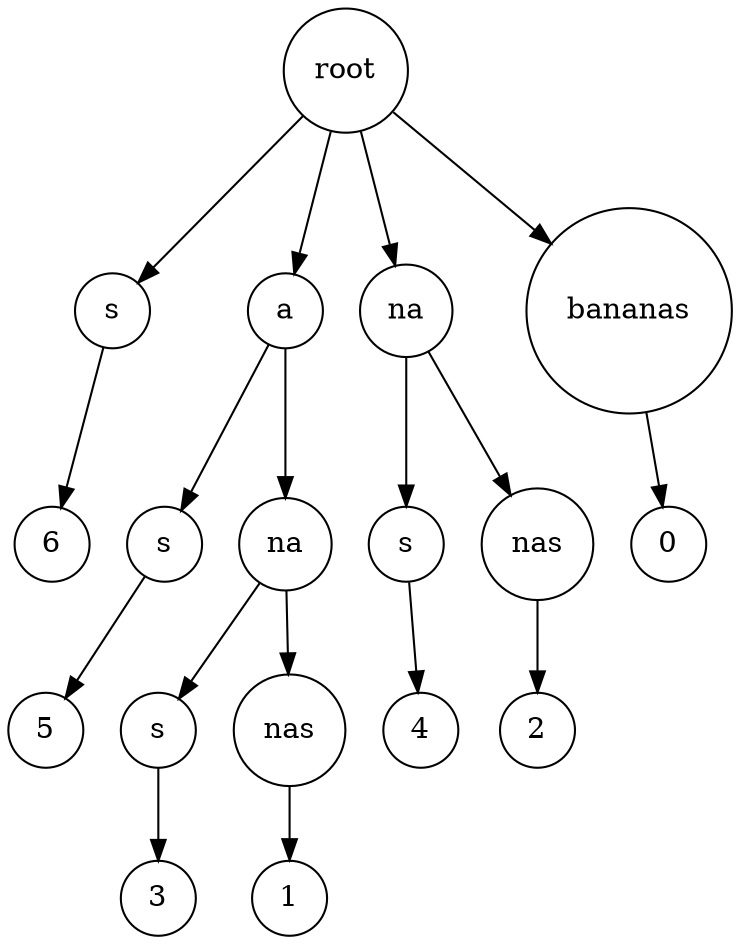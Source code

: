 digraph suffix {
	node [shape = circle];
	0 [label= "root"];
	1 [label= "s"];
	0 -> 1;
	1 [label= "s"];
	2 [label= "6"];
	1 -> 2;
	3 [label= "a"];
	0 -> 3;
	3 [label= "a"];
	4 [label= "s"];
	3 -> 4;
	4 [label= "s"];
	5 [label= "5"];
	4 -> 5;
	6 [label= "na"];
	3 -> 6;
	6 [label= "na"];
	7 [label= "s"];
	6 -> 7;
	7 [label= "s"];
	8 [label= "3"];
	7 -> 8;
	9 [label= "nas"];
	6 -> 9;
	9 [label= "nas"];
	10 [label= "1"];
	9 -> 10;
	11 [label= "na"];
	0 -> 11;
	11 [label= "na"];
	12 [label= "s"];
	11 -> 12;
	12 [label= "s"];
	13 [label= "4"];
	12 -> 13;
	14 [label= "nas"];
	11 -> 14;
	14 [label= "nas"];
	15 [label= "2"];
	14 -> 15;
	16 [label= "bananas"];
	0 -> 16;
	16 [label= "bananas"];
	17 [label= "0"];
	16 -> 17;
}